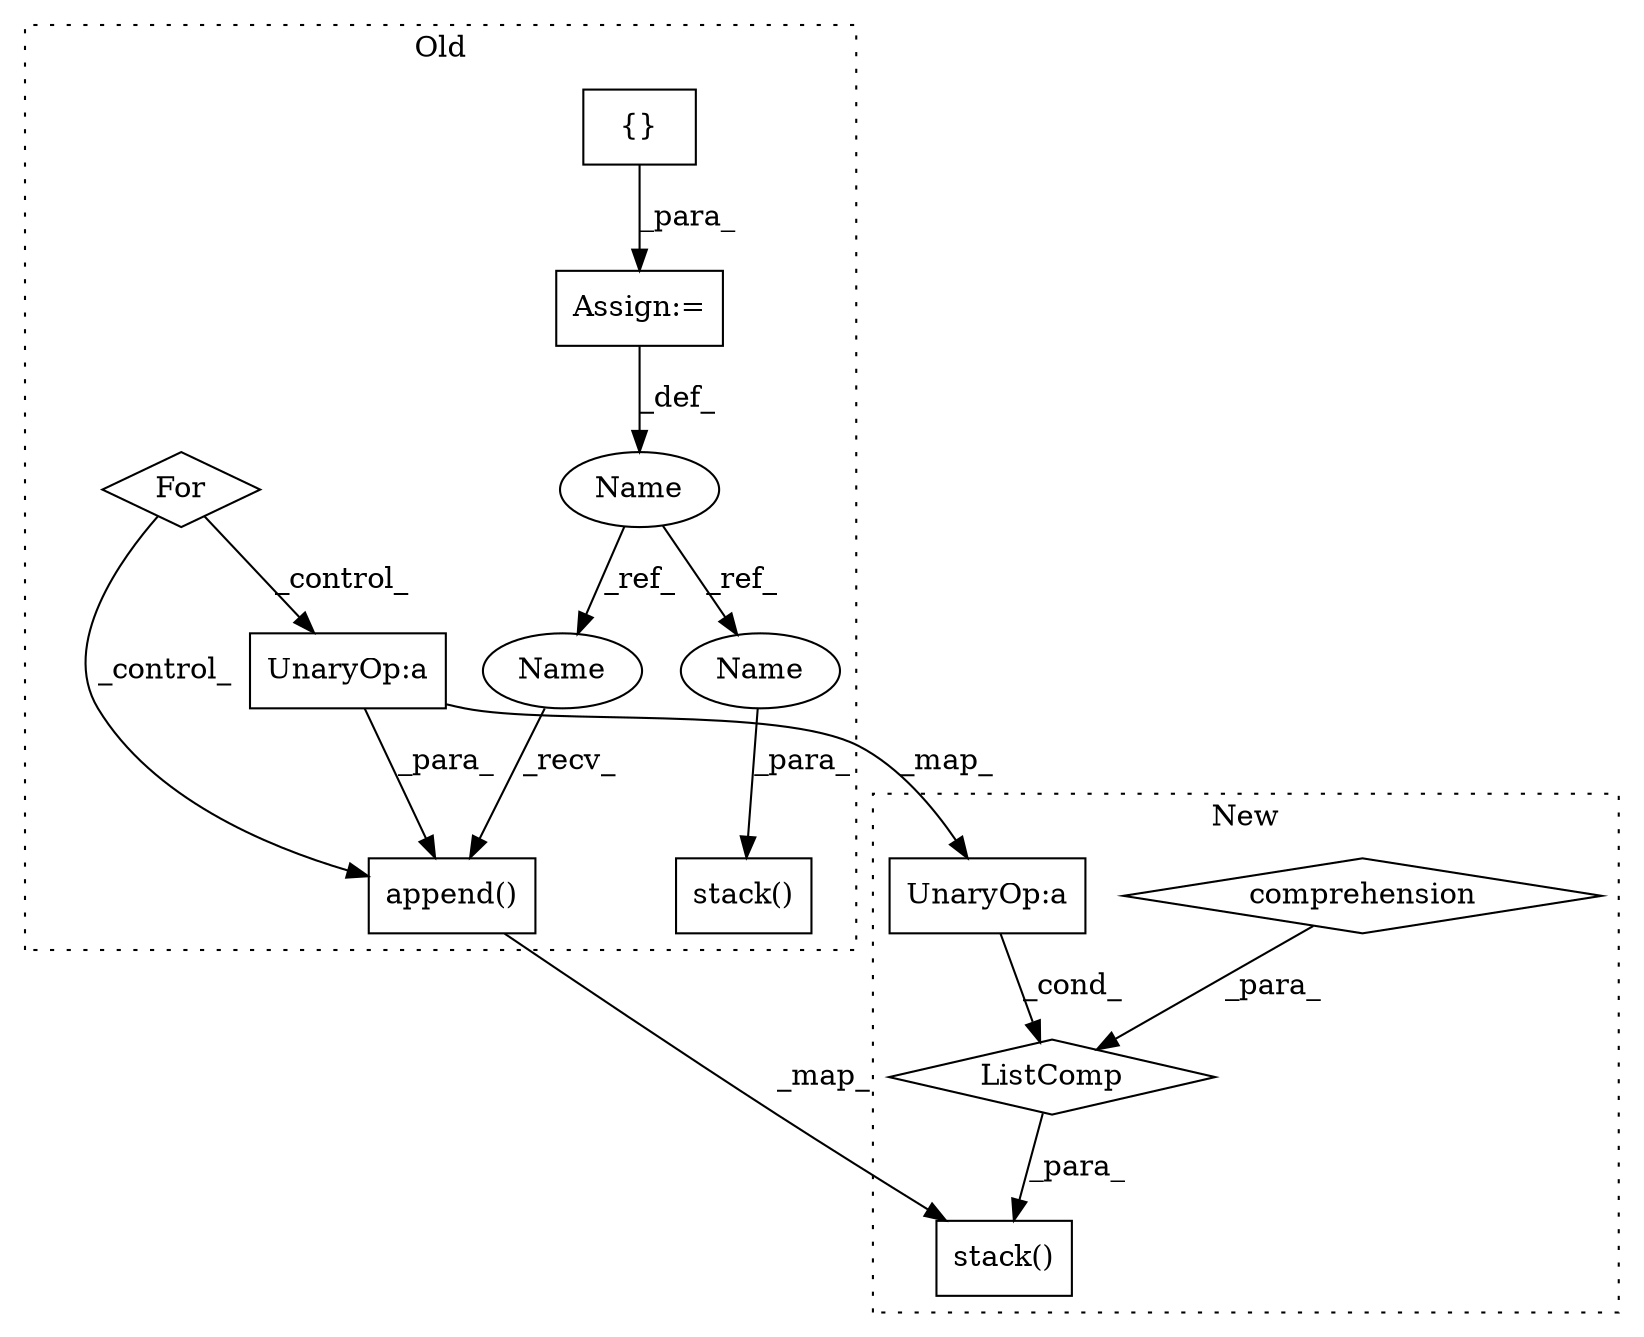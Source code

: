 digraph G {
subgraph cluster0 {
1 [label="stack()" a="75" s="2420,2437" l="12,1" shape="box"];
4 [label="Assign:=" a="68" s="2290" l="3" shape="box"];
5 [label="{}" a="59" s="2293,2293" l="2,1" shape="box"];
7 [label="append()" a="75" s="2343,2398" l="13,1" shape="box"];
8 [label="For" a="107" s="2308,2325" l="4,18" shape="diamond"];
10 [label="UnaryOp:a" a="61" s="2356" l="42" shape="box"];
11 [label="Name" a="87" s="2285" l="5" shape="ellipse"];
12 [label="Name" a="87" s="2432" l="5" shape="ellipse"];
13 [label="Name" a="87" s="2343" l="5" shape="ellipse"];
label = "Old";
style="dotted";
}
subgraph cluster1 {
2 [label="ListComp" a="106" s="2254" l="120" shape="diamond"];
3 [label="comprehension" a="45" s="2331" l="3" shape="diamond"];
6 [label="stack()" a="75" s="2242,2374" l="12,1" shape="box"];
9 [label="UnaryOp:a" a="61" s="2272" l="42" shape="box"];
label = "New";
style="dotted";
}
2 -> 6 [label="_para_"];
3 -> 2 [label="_para_"];
4 -> 11 [label="_def_"];
5 -> 4 [label="_para_"];
7 -> 6 [label="_map_"];
8 -> 10 [label="_control_"];
8 -> 7 [label="_control_"];
9 -> 2 [label="_cond_"];
10 -> 7 [label="_para_"];
10 -> 9 [label="_map_"];
11 -> 13 [label="_ref_"];
11 -> 12 [label="_ref_"];
12 -> 1 [label="_para_"];
13 -> 7 [label="_recv_"];
}